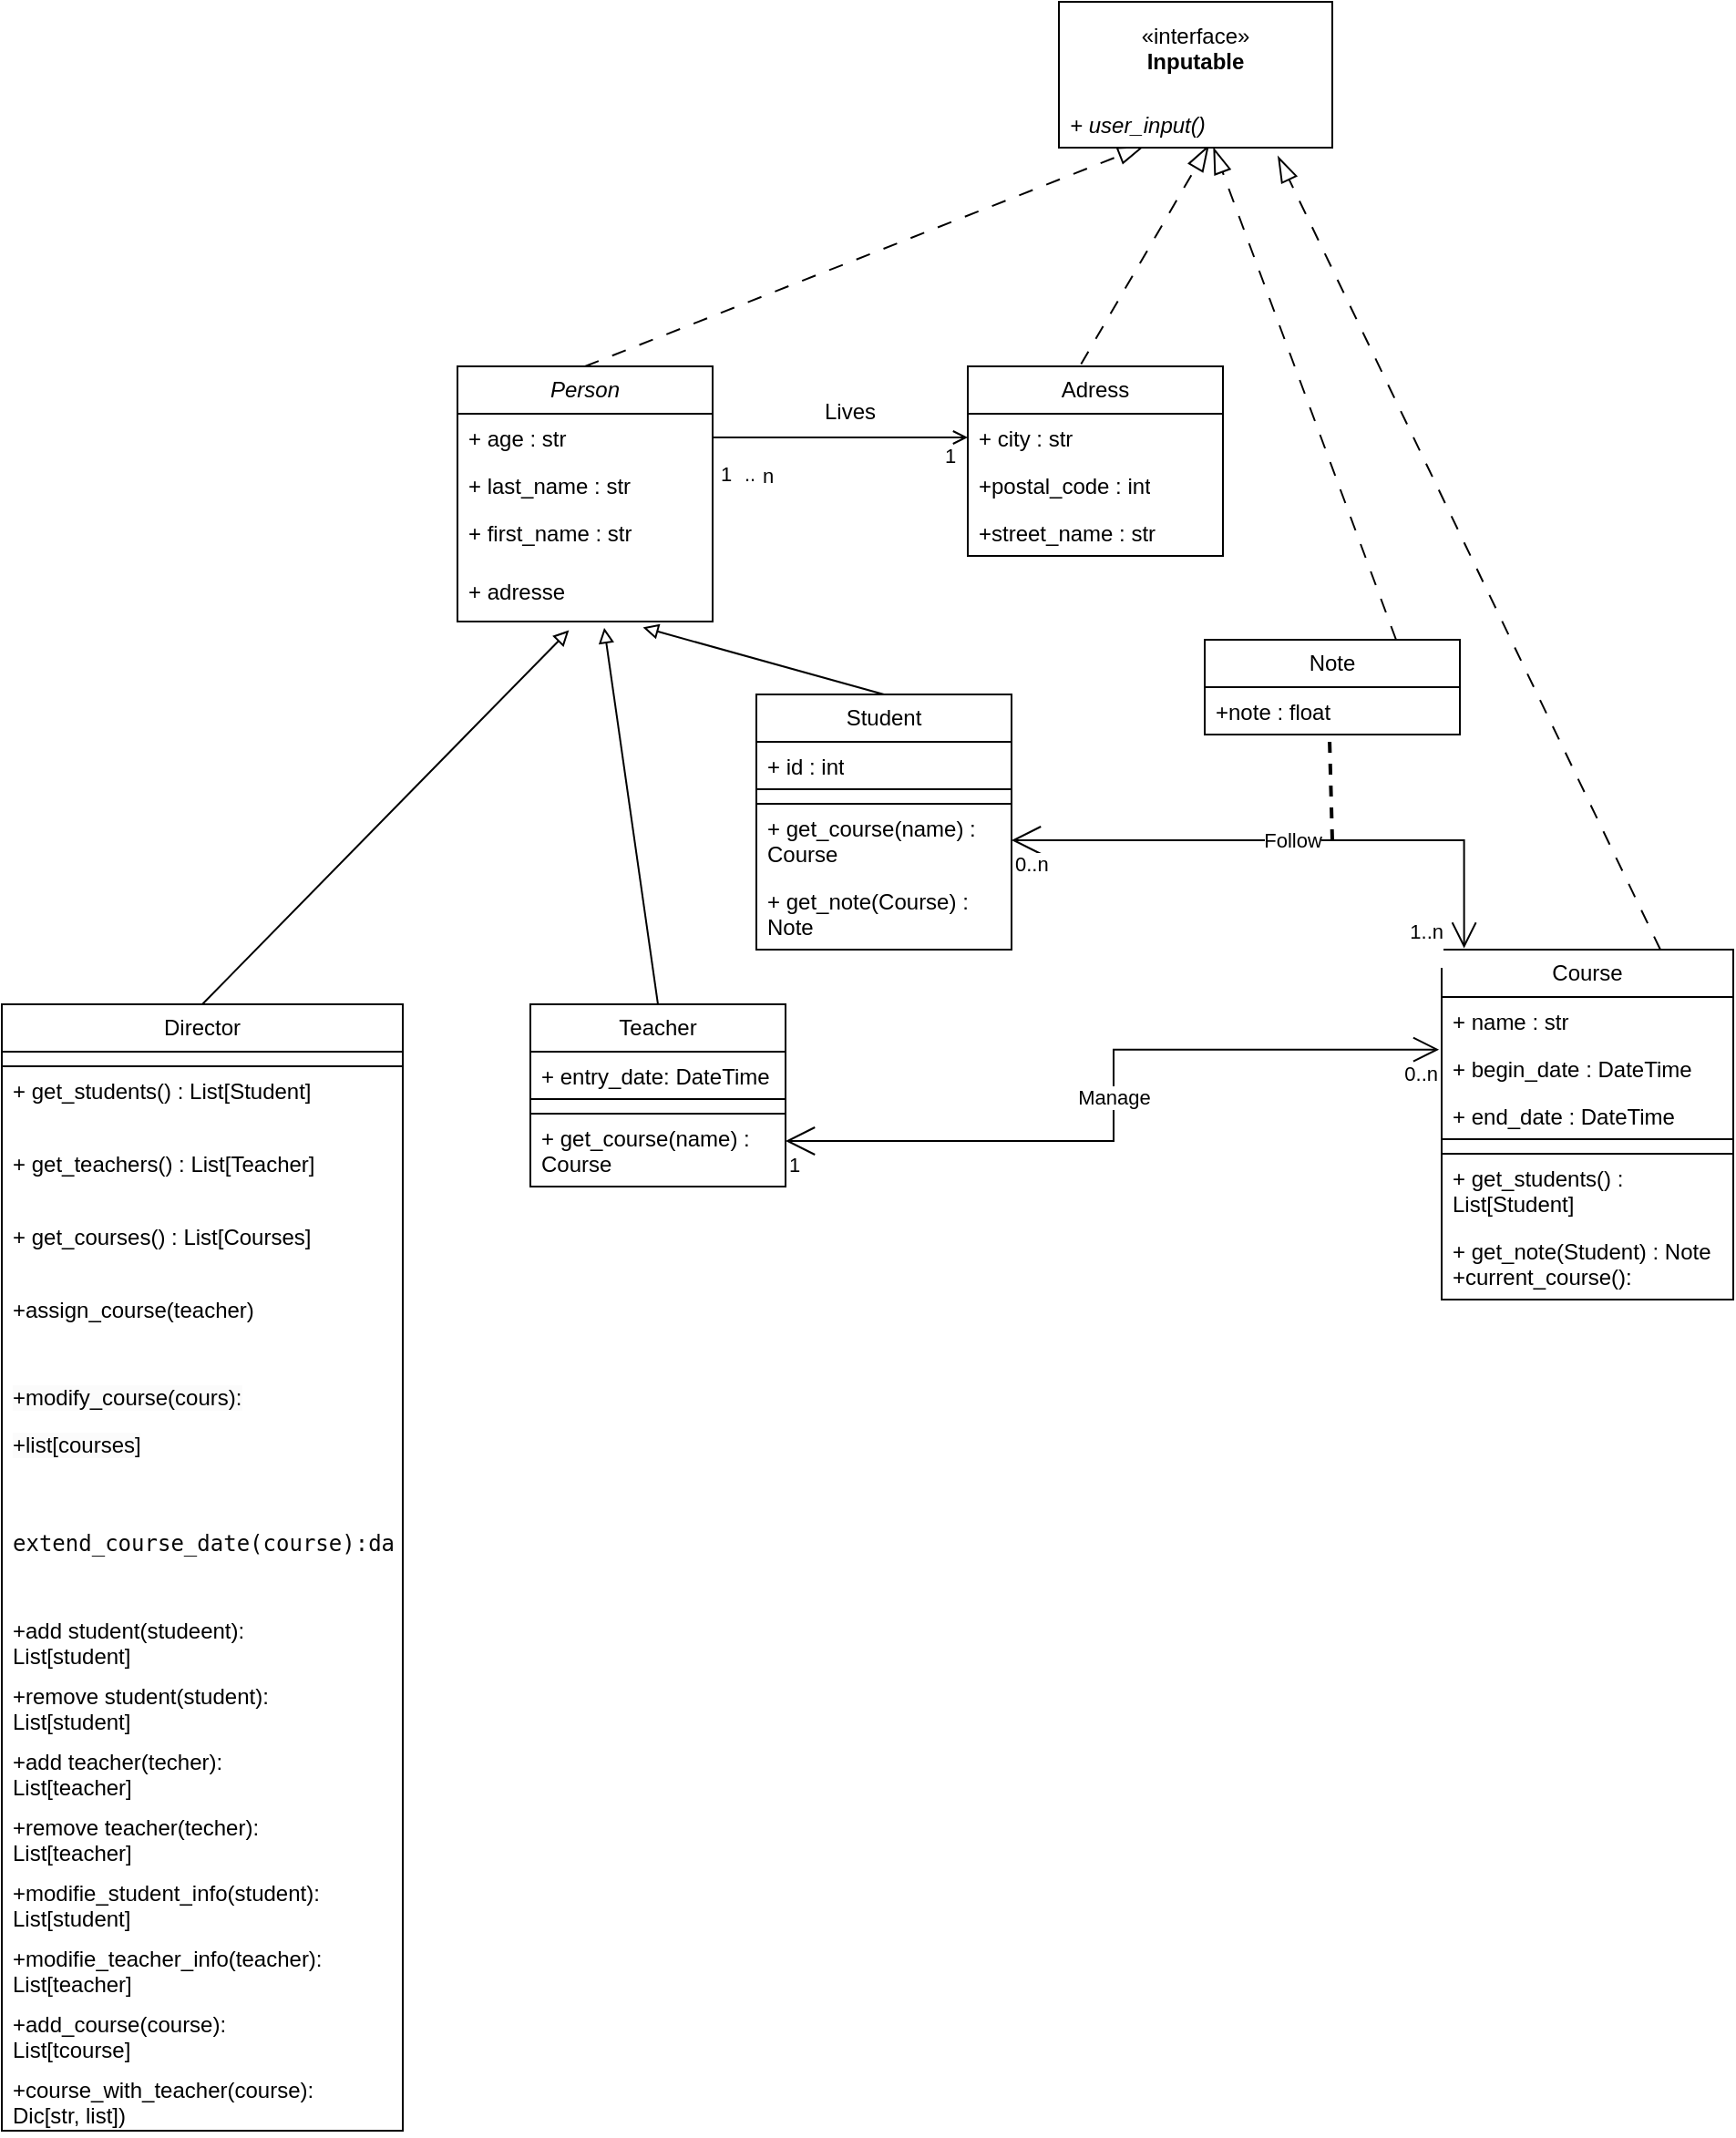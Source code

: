 <mxfile version="24.7.6">
  <diagram name="Page-1" id="5e1hApsxt1_k2KYxcRRe">
    <mxGraphModel dx="1199" dy="425" grid="1" gridSize="10" guides="1" tooltips="1" connect="1" arrows="1" fold="1" page="1" pageScale="1" pageWidth="827" pageHeight="1169" math="0" shadow="0">
      <root>
        <mxCell id="0" />
        <mxCell id="1" parent="0" />
        <mxCell id="mFrYlg1bk1QKZE4jiOjr-52" value="&lt;i&gt;Person&lt;/i&gt;" style="swimlane;fontStyle=0;childLayout=stackLayout;horizontal=1;startSize=26;fillColor=none;horizontalStack=0;resizeParent=1;resizeParentMax=0;resizeLast=0;collapsible=1;marginBottom=0;whiteSpace=wrap;html=1;" parent="1" vertex="1">
          <mxGeometry x="110" y="210" width="140" height="140" as="geometry" />
        </mxCell>
        <mxCell id="mFrYlg1bk1QKZE4jiOjr-53" value="+ age : str" style="text;strokeColor=none;fillColor=none;align=left;verticalAlign=top;spacingLeft=4;spacingRight=4;overflow=hidden;rotatable=0;points=[[0,0.5],[1,0.5]];portConstraint=eastwest;whiteSpace=wrap;html=1;" parent="mFrYlg1bk1QKZE4jiOjr-52" vertex="1">
          <mxGeometry y="26" width="140" height="26" as="geometry" />
        </mxCell>
        <mxCell id="mFrYlg1bk1QKZE4jiOjr-54" value="+ last_name : str" style="text;strokeColor=none;fillColor=none;align=left;verticalAlign=top;spacingLeft=4;spacingRight=4;overflow=hidden;rotatable=0;points=[[0,0.5],[1,0.5]];portConstraint=eastwest;whiteSpace=wrap;html=1;" parent="mFrYlg1bk1QKZE4jiOjr-52" vertex="1">
          <mxGeometry y="52" width="140" height="26" as="geometry" />
        </mxCell>
        <mxCell id="mFrYlg1bk1QKZE4jiOjr-55" value="+ first_name : str" style="text;strokeColor=none;fillColor=none;align=left;verticalAlign=top;spacingLeft=4;spacingRight=4;overflow=hidden;rotatable=0;points=[[0,0.5],[1,0.5]];portConstraint=eastwest;whiteSpace=wrap;html=1;" parent="mFrYlg1bk1QKZE4jiOjr-52" vertex="1">
          <mxGeometry y="78" width="140" height="32" as="geometry" />
        </mxCell>
        <mxCell id="mFrYlg1bk1QKZE4jiOjr-56" value="+ adresse" style="text;strokeColor=none;fillColor=none;align=left;verticalAlign=top;spacingLeft=4;spacingRight=4;overflow=hidden;rotatable=0;points=[[0,0.5],[1,0.5]];portConstraint=eastwest;whiteSpace=wrap;html=1;" parent="mFrYlg1bk1QKZE4jiOjr-52" vertex="1">
          <mxGeometry y="110" width="140" height="30" as="geometry" />
        </mxCell>
        <mxCell id="mFrYlg1bk1QKZE4jiOjr-57" value="&lt;span style=&quot;text-align: left;&quot;&gt;Adress&lt;/span&gt;" style="swimlane;fontStyle=0;childLayout=stackLayout;horizontal=1;startSize=26;fillColor=none;horizontalStack=0;resizeParent=1;resizeParentMax=0;resizeLast=0;collapsible=1;marginBottom=0;whiteSpace=wrap;html=1;" parent="1" vertex="1">
          <mxGeometry x="390" y="210" width="140" height="104" as="geometry" />
        </mxCell>
        <mxCell id="mFrYlg1bk1QKZE4jiOjr-58" value="+ city : str" style="text;strokeColor=none;fillColor=none;align=left;verticalAlign=top;spacingLeft=4;spacingRight=4;overflow=hidden;rotatable=0;points=[[0,0.5],[1,0.5]];portConstraint=eastwest;whiteSpace=wrap;html=1;" parent="mFrYlg1bk1QKZE4jiOjr-57" vertex="1">
          <mxGeometry y="26" width="140" height="26" as="geometry" />
        </mxCell>
        <mxCell id="mFrYlg1bk1QKZE4jiOjr-59" value="+postal_code : int" style="text;strokeColor=none;fillColor=none;align=left;verticalAlign=top;spacingLeft=4;spacingRight=4;overflow=hidden;rotatable=0;points=[[0,0.5],[1,0.5]];portConstraint=eastwest;whiteSpace=wrap;html=1;" parent="mFrYlg1bk1QKZE4jiOjr-57" vertex="1">
          <mxGeometry y="52" width="140" height="26" as="geometry" />
        </mxCell>
        <mxCell id="mFrYlg1bk1QKZE4jiOjr-60" value="+street_name : str" style="text;strokeColor=none;fillColor=none;align=left;verticalAlign=top;spacingLeft=4;spacingRight=4;overflow=hidden;rotatable=0;points=[[0,0.5],[1,0.5]];portConstraint=eastwest;whiteSpace=wrap;html=1;" parent="mFrYlg1bk1QKZE4jiOjr-57" vertex="1">
          <mxGeometry y="78" width="140" height="26" as="geometry" />
        </mxCell>
        <mxCell id="mFrYlg1bk1QKZE4jiOjr-61" value="" style="endArrow=none;endFill=0;html=1;rounded=0;entryX=1;entryY=0.5;entryDx=0;entryDy=0;exitX=0;exitY=0.5;exitDx=0;exitDy=0;startArrow=open;startFill=0;" parent="1" source="mFrYlg1bk1QKZE4jiOjr-58" target="mFrYlg1bk1QKZE4jiOjr-53" edge="1">
          <mxGeometry width="160" relative="1" as="geometry">
            <mxPoint x="390" y="210" as="sourcePoint" />
            <mxPoint x="380" y="240" as="targetPoint" />
          </mxGeometry>
        </mxCell>
        <mxCell id="mFrYlg1bk1QKZE4jiOjr-63" value="n" style="edgeLabel;html=1;align=center;verticalAlign=middle;resizable=0;points=[];" parent="mFrYlg1bk1QKZE4jiOjr-61" vertex="1" connectable="0">
          <mxGeometry x="-0.79" relative="1" as="geometry">
            <mxPoint x="-96" y="21" as="offset" />
          </mxGeometry>
        </mxCell>
        <mxCell id="mFrYlg1bk1QKZE4jiOjr-65" value="1" style="edgeLabel;html=1;align=center;verticalAlign=middle;resizable=0;points=[];" parent="mFrYlg1bk1QKZE4jiOjr-61" vertex="1" connectable="0">
          <mxGeometry x="0.831" relative="1" as="geometry">
            <mxPoint x="-5" y="20" as="offset" />
          </mxGeometry>
        </mxCell>
        <mxCell id="mFrYlg1bk1QKZE4jiOjr-66" value=".." style="edgeLabel;html=1;align=center;verticalAlign=middle;resizable=0;points=[];" parent="mFrYlg1bk1QKZE4jiOjr-61" vertex="1" connectable="0">
          <mxGeometry x="-0.123" y="1" relative="1" as="geometry">
            <mxPoint x="-59" y="19" as="offset" />
          </mxGeometry>
        </mxCell>
        <mxCell id="mFrYlg1bk1QKZE4jiOjr-67" value="1" style="edgeLabel;html=1;align=center;verticalAlign=middle;resizable=0;points=[];" parent="mFrYlg1bk1QKZE4jiOjr-61" vertex="1" connectable="0">
          <mxGeometry x="0.844" y="2" relative="1" as="geometry">
            <mxPoint x="119" y="8" as="offset" />
          </mxGeometry>
        </mxCell>
        <mxCell id="0-rDXfHknbJrmzrThzKK-1" value="Lives" style="text;html=1;align=center;verticalAlign=middle;resizable=0;points=[];autosize=1;strokeColor=none;fillColor=none;" parent="1" vertex="1">
          <mxGeometry x="300" y="220" width="50" height="30" as="geometry" />
        </mxCell>
        <mxCell id="0-rDXfHknbJrmzrThzKK-2" value="Student" style="swimlane;fontStyle=0;childLayout=stackLayout;horizontal=1;startSize=26;fillColor=none;horizontalStack=0;resizeParent=1;resizeParentMax=0;resizeLast=0;collapsible=1;marginBottom=0;whiteSpace=wrap;html=1;" parent="1" vertex="1">
          <mxGeometry x="274" y="390" width="140" height="140" as="geometry">
            <mxRectangle x="270" y="230" width="80" height="30" as="alternateBounds" />
          </mxGeometry>
        </mxCell>
        <mxCell id="0-rDXfHknbJrmzrThzKK-3" value="+ id : int" style="text;strokeColor=none;fillColor=none;align=left;verticalAlign=top;spacingLeft=4;spacingRight=4;overflow=hidden;rotatable=0;points=[[0,0.5],[1,0.5]];portConstraint=eastwest;whiteSpace=wrap;html=1;" parent="0-rDXfHknbJrmzrThzKK-2" vertex="1">
          <mxGeometry y="26" width="140" height="26" as="geometry" />
        </mxCell>
        <mxCell id="10" value="" style="rounded=0;whiteSpace=wrap;html=1;" parent="0-rDXfHknbJrmzrThzKK-2" vertex="1">
          <mxGeometry y="52" width="140" height="8" as="geometry" />
        </mxCell>
        <mxCell id="7" value="+ get_course(name) : Course" style="text;strokeColor=none;fillColor=none;align=left;verticalAlign=top;spacingLeft=4;spacingRight=4;overflow=hidden;rotatable=0;points=[[0,0.5],[1,0.5]];portConstraint=eastwest;whiteSpace=wrap;html=1;" parent="0-rDXfHknbJrmzrThzKK-2" vertex="1">
          <mxGeometry y="60" width="140" height="40" as="geometry" />
        </mxCell>
        <mxCell id="16" value="+ get_note(Course) : Note" style="text;strokeColor=none;fillColor=none;align=left;verticalAlign=top;spacingLeft=4;spacingRight=4;overflow=hidden;rotatable=0;points=[[0,0.5],[1,0.5]];portConstraint=eastwest;whiteSpace=wrap;html=1;" parent="0-rDXfHknbJrmzrThzKK-2" vertex="1">
          <mxGeometry y="100" width="140" height="40" as="geometry" />
        </mxCell>
        <mxCell id="0-rDXfHknbJrmzrThzKK-6" value="" style="endArrow=block;endFill=0;html=1;rounded=0;entryX=0.727;entryY=1.107;entryDx=0;entryDy=0;entryPerimeter=0;exitX=0.5;exitY=0;exitDx=0;exitDy=0;" parent="1" source="0-rDXfHknbJrmzrThzKK-2" target="mFrYlg1bk1QKZE4jiOjr-56" edge="1">
          <mxGeometry width="160" relative="1" as="geometry">
            <mxPoint x="340" y="360" as="sourcePoint" />
            <mxPoint x="370" y="440" as="targetPoint" />
          </mxGeometry>
        </mxCell>
        <mxCell id="0-rDXfHknbJrmzrThzKK-7" value="Teacher" style="swimlane;fontStyle=0;childLayout=stackLayout;horizontal=1;startSize=26;fillColor=none;horizontalStack=0;resizeParent=1;resizeParentMax=0;resizeLast=0;collapsible=1;marginBottom=0;whiteSpace=wrap;html=1;" parent="1" vertex="1">
          <mxGeometry x="150" y="560" width="140" height="100" as="geometry" />
        </mxCell>
        <mxCell id="0-rDXfHknbJrmzrThzKK-13" value="+ entry_date: DateTime" style="text;strokeColor=none;fillColor=none;align=left;verticalAlign=top;spacingLeft=4;spacingRight=4;overflow=hidden;rotatable=0;points=[[0,0.5],[1,0.5]];portConstraint=eastwest;whiteSpace=wrap;html=1;" parent="0-rDXfHknbJrmzrThzKK-7" vertex="1">
          <mxGeometry y="26" width="140" height="26" as="geometry" />
        </mxCell>
        <mxCell id="13" value="" style="rounded=0;whiteSpace=wrap;html=1;" parent="0-rDXfHknbJrmzrThzKK-7" vertex="1">
          <mxGeometry y="52" width="140" height="8" as="geometry" />
        </mxCell>
        <mxCell id="37" value="+ get_course(name) : Course" style="text;strokeColor=none;fillColor=none;align=left;verticalAlign=top;spacingLeft=4;spacingRight=4;overflow=hidden;rotatable=0;points=[[0,0.5],[1,0.5]];portConstraint=eastwest;whiteSpace=wrap;html=1;" parent="0-rDXfHknbJrmzrThzKK-7" vertex="1">
          <mxGeometry y="60" width="140" height="40" as="geometry" />
        </mxCell>
        <mxCell id="0-rDXfHknbJrmzrThzKK-9" value="" style="endArrow=block;endFill=0;html=1;rounded=0;entryX=0.575;entryY=1.116;entryDx=0;entryDy=0;entryPerimeter=0;exitX=0.5;exitY=0;exitDx=0;exitDy=0;" parent="1" source="0-rDXfHknbJrmzrThzKK-7" target="mFrYlg1bk1QKZE4jiOjr-56" edge="1">
          <mxGeometry width="160" relative="1" as="geometry">
            <mxPoint x="217.5" y="439" as="sourcePoint" />
            <mxPoint x="312.5" y="340" as="targetPoint" />
          </mxGeometry>
        </mxCell>
        <mxCell id="0-rDXfHknbJrmzrThzKK-11" value="Director" style="swimlane;fontStyle=0;childLayout=stackLayout;horizontal=1;startSize=26;fillColor=none;horizontalStack=0;resizeParent=1;resizeParentMax=0;resizeLast=0;collapsible=1;marginBottom=0;whiteSpace=wrap;html=1;strokeColor=default;" parent="1" vertex="1">
          <mxGeometry x="-140" y="560" width="220" height="618" as="geometry" />
        </mxCell>
        <mxCell id="18" value="" style="rounded=0;whiteSpace=wrap;html=1;" parent="0-rDXfHknbJrmzrThzKK-11" vertex="1">
          <mxGeometry y="26" width="220" height="8" as="geometry" />
        </mxCell>
        <mxCell id="19" value="+ get_students() : List[Student]" style="text;strokeColor=none;fillColor=none;align=left;verticalAlign=top;spacingLeft=4;spacingRight=4;overflow=hidden;rotatable=0;points=[[0,0.5],[1,0.5]];portConstraint=eastwest;whiteSpace=wrap;html=1;" parent="0-rDXfHknbJrmzrThzKK-11" vertex="1">
          <mxGeometry y="34" width="220" height="40" as="geometry" />
        </mxCell>
        <mxCell id="20" value="+ get_teachers() : List[Teacher]" style="text;strokeColor=none;fillColor=none;align=left;verticalAlign=top;spacingLeft=4;spacingRight=4;overflow=hidden;rotatable=0;points=[[0,0.5],[1,0.5]];portConstraint=eastwest;whiteSpace=wrap;html=1;" parent="0-rDXfHknbJrmzrThzKK-11" vertex="1">
          <mxGeometry y="74" width="220" height="40" as="geometry" />
        </mxCell>
        <mxCell id="21" value="+ get_courses() : List[Courses]" style="text;strokeColor=none;fillColor=none;align=left;verticalAlign=top;spacingLeft=4;spacingRight=4;overflow=hidden;rotatable=0;points=[[0,0.5],[1,0.5]];portConstraint=eastwest;whiteSpace=wrap;html=1;" parent="0-rDXfHknbJrmzrThzKK-11" vertex="1">
          <mxGeometry y="114" width="220" height="40" as="geometry" />
        </mxCell>
        <mxCell id="22" value="+assign_course(teacher)" style="text;strokeColor=none;fillColor=none;align=left;verticalAlign=top;spacingLeft=4;spacingRight=4;overflow=hidden;rotatable=0;points=[[0,0.5],[1,0.5]];portConstraint=eastwest;whiteSpace=wrap;html=1;" parent="0-rDXfHknbJrmzrThzKK-11" vertex="1">
          <mxGeometry y="154" width="220" height="36" as="geometry" />
        </mxCell>
        <mxCell id="SjzigqZIlqn0Um6S3vSX-37" value="&lt;div style=&quot;color: rgb(8, 8, 8); background-color: rgb(255, 255, 255);&quot;&gt;&lt;pre style=&quot;font-family:&#39;JetBrains Mono&#39;,monospace;font-size:9,8pt;&quot;&gt;&lt;span style=&quot;color: rgb(0, 0, 0); font-family: Helvetica; white-space: normal; background-color: rgb(251, 251, 251);&quot;&gt;+modify_course(cours):&lt;/span&gt;&lt;br&gt;&lt;/pre&gt;&lt;pre style=&quot;font-family:&#39;JetBrains Mono&#39;,monospace;font-size:9,8pt;&quot;&gt;&lt;span style=&quot;color: rgb(0, 0, 0); font-family: Helvetica; white-space: normal; background-color: rgb(251, 251, 251);&quot;&gt;+list[courses]&lt;/span&gt;&lt;br&gt;&lt;/pre&gt;&lt;/div&gt;" style="text;strokeColor=none;fillColor=none;align=left;verticalAlign=top;spacingLeft=4;spacingRight=4;overflow=hidden;rotatable=0;points=[[0,0.5],[1,0.5]];portConstraint=eastwest;whiteSpace=wrap;html=1;" parent="0-rDXfHknbJrmzrThzKK-11" vertex="1">
          <mxGeometry y="190" width="220" height="80" as="geometry" />
        </mxCell>
        <mxCell id="SjzigqZIlqn0Um6S3vSX-38" value="&lt;div style=&quot;color: rgb(8, 8, 8);&quot;&gt;&lt;pre style=&quot;background-color: rgb(255, 255, 255); font-family: &amp;quot;JetBrains Mono&amp;quot;, monospace;&quot;&gt;extend_course_date(course):date&lt;/pre&gt;&lt;/div&gt;" style="text;strokeColor=none;fillColor=none;align=left;verticalAlign=top;spacingLeft=4;spacingRight=4;overflow=hidden;rotatable=0;points=[[0,0.5],[1,0.5]];portConstraint=eastwest;whiteSpace=wrap;html=1;" parent="0-rDXfHknbJrmzrThzKK-11" vertex="1">
          <mxGeometry y="270" width="220" height="60" as="geometry" />
        </mxCell>
        <mxCell id="weaDEV8ENetCzNVKxgwO-38" value="+add student(studeent):&lt;div&gt;List[student]&lt;/div&gt;" style="text;strokeColor=none;fillColor=none;align=left;verticalAlign=top;spacingLeft=4;spacingRight=4;overflow=hidden;rotatable=0;points=[[0,0.5],[1,0.5]];portConstraint=eastwest;whiteSpace=wrap;html=1;" vertex="1" parent="0-rDXfHknbJrmzrThzKK-11">
          <mxGeometry y="330" width="220" height="36" as="geometry" />
        </mxCell>
        <mxCell id="SjzigqZIlqn0Um6S3vSX-39" value="+remove student(student):&lt;div&gt;List[student]&lt;/div&gt;" style="text;strokeColor=none;fillColor=none;align=left;verticalAlign=top;spacingLeft=4;spacingRight=4;overflow=hidden;rotatable=0;points=[[0,0.5],[1,0.5]];portConstraint=eastwest;whiteSpace=wrap;html=1;" parent="0-rDXfHknbJrmzrThzKK-11" vertex="1">
          <mxGeometry y="366" width="220" height="36" as="geometry" />
        </mxCell>
        <mxCell id="weaDEV8ENetCzNVKxgwO-39" value="+add teacher(techer):&lt;div&gt;List[teacher]&lt;/div&gt;" style="text;strokeColor=none;fillColor=none;align=left;verticalAlign=top;spacingLeft=4;spacingRight=4;overflow=hidden;rotatable=0;points=[[0,0.5],[1,0.5]];portConstraint=eastwest;whiteSpace=wrap;html=1;" vertex="1" parent="0-rDXfHknbJrmzrThzKK-11">
          <mxGeometry y="402" width="220" height="36" as="geometry" />
        </mxCell>
        <mxCell id="weaDEV8ENetCzNVKxgwO-40" value="+remove teacher(techer):&lt;div&gt;List[teacher]&lt;/div&gt;" style="text;strokeColor=none;fillColor=none;align=left;verticalAlign=top;spacingLeft=4;spacingRight=4;overflow=hidden;rotatable=0;points=[[0,0.5],[1,0.5]];portConstraint=eastwest;whiteSpace=wrap;html=1;" vertex="1" parent="0-rDXfHknbJrmzrThzKK-11">
          <mxGeometry y="438" width="220" height="36" as="geometry" />
        </mxCell>
        <mxCell id="weaDEV8ENetCzNVKxgwO-41" value="+modifie_student_info(student):&lt;div&gt;List[student]&lt;/div&gt;" style="text;strokeColor=none;fillColor=none;align=left;verticalAlign=top;spacingLeft=4;spacingRight=4;overflow=hidden;rotatable=0;points=[[0,0.5],[1,0.5]];portConstraint=eastwest;whiteSpace=wrap;html=1;" vertex="1" parent="0-rDXfHknbJrmzrThzKK-11">
          <mxGeometry y="474" width="220" height="36" as="geometry" />
        </mxCell>
        <mxCell id="weaDEV8ENetCzNVKxgwO-42" value="+modifie_teacher_info(teacher):&lt;div&gt;List[teacher]&lt;/div&gt;" style="text;strokeColor=none;fillColor=none;align=left;verticalAlign=top;spacingLeft=4;spacingRight=4;overflow=hidden;rotatable=0;points=[[0,0.5],[1,0.5]];portConstraint=eastwest;whiteSpace=wrap;html=1;" vertex="1" parent="0-rDXfHknbJrmzrThzKK-11">
          <mxGeometry y="510" width="220" height="36" as="geometry" />
        </mxCell>
        <mxCell id="weaDEV8ENetCzNVKxgwO-43" value="+add_course(course):&lt;div&gt;List[tcourse]&lt;/div&gt;" style="text;strokeColor=none;fillColor=none;align=left;verticalAlign=top;spacingLeft=4;spacingRight=4;overflow=hidden;rotatable=0;points=[[0,0.5],[1,0.5]];portConstraint=eastwest;whiteSpace=wrap;html=1;" vertex="1" parent="0-rDXfHknbJrmzrThzKK-11">
          <mxGeometry y="546" width="220" height="36" as="geometry" />
        </mxCell>
        <mxCell id="weaDEV8ENetCzNVKxgwO-44" value="+course_with_teacher(course):&lt;div&gt;Dic[str, list])&lt;/div&gt;" style="text;strokeColor=none;fillColor=none;align=left;verticalAlign=top;spacingLeft=4;spacingRight=4;overflow=hidden;rotatable=0;points=[[0,0.5],[1,0.5]];portConstraint=eastwest;whiteSpace=wrap;html=1;" vertex="1" parent="0-rDXfHknbJrmzrThzKK-11">
          <mxGeometry y="582" width="220" height="36" as="geometry" />
        </mxCell>
        <mxCell id="0-rDXfHknbJrmzrThzKK-12" value="" style="endArrow=block;endFill=0;html=1;rounded=0;entryX=0.437;entryY=1.16;entryDx=0;entryDy=0;entryPerimeter=0;exitX=0.5;exitY=0;exitDx=0;exitDy=0;" parent="1" source="0-rDXfHknbJrmzrThzKK-11" target="mFrYlg1bk1QKZE4jiOjr-56" edge="1">
          <mxGeometry width="160" relative="1" as="geometry">
            <mxPoint x="315" y="460" as="sourcePoint" />
            <mxPoint x="240" y="363" as="targetPoint" />
          </mxGeometry>
        </mxCell>
        <mxCell id="0-rDXfHknbJrmzrThzKK-14" value="Course" style="swimlane;fontStyle=0;childLayout=stackLayout;horizontal=1;startSize=26;fillColor=none;horizontalStack=0;resizeParent=1;resizeParentMax=0;resizeLast=0;collapsible=1;marginBottom=0;whiteSpace=wrap;html=1;" parent="1" vertex="1">
          <mxGeometry x="650" y="530" width="160" height="192" as="geometry" />
        </mxCell>
        <mxCell id="0-rDXfHknbJrmzrThzKK-15" value="+ name : str" style="text;strokeColor=none;fillColor=none;align=left;verticalAlign=top;spacingLeft=4;spacingRight=4;overflow=hidden;rotatable=0;points=[[0,0.5],[1,0.5]];portConstraint=eastwest;whiteSpace=wrap;html=1;" parent="0-rDXfHknbJrmzrThzKK-14" vertex="1">
          <mxGeometry y="26" width="160" height="26" as="geometry" />
        </mxCell>
        <mxCell id="0-rDXfHknbJrmzrThzKK-16" value="+ begin_date : DateTime" style="text;strokeColor=none;fillColor=none;align=left;verticalAlign=top;spacingLeft=4;spacingRight=4;overflow=hidden;rotatable=0;points=[[0,0.5],[1,0.5]];portConstraint=eastwest;whiteSpace=wrap;html=1;" parent="0-rDXfHknbJrmzrThzKK-14" vertex="1">
          <mxGeometry y="52" width="160" height="26" as="geometry" />
        </mxCell>
        <mxCell id="0-rDXfHknbJrmzrThzKK-17" value="+ end_date : DateTime" style="text;strokeColor=none;fillColor=none;align=left;verticalAlign=top;spacingLeft=4;spacingRight=4;overflow=hidden;rotatable=0;points=[[0,0.5],[1,0.5]];portConstraint=eastwest;whiteSpace=wrap;html=1;" parent="0-rDXfHknbJrmzrThzKK-14" vertex="1">
          <mxGeometry y="78" width="160" height="26" as="geometry" />
        </mxCell>
        <mxCell id="34" value="" style="rounded=0;whiteSpace=wrap;html=1;" parent="0-rDXfHknbJrmzrThzKK-14" vertex="1">
          <mxGeometry y="104" width="160" height="8" as="geometry" />
        </mxCell>
        <mxCell id="35" value="+ get_students() : List[Student]" style="text;strokeColor=none;fillColor=none;align=left;verticalAlign=top;spacingLeft=4;spacingRight=4;overflow=hidden;rotatable=0;points=[[0,0.5],[1,0.5]];portConstraint=eastwest;whiteSpace=wrap;html=1;" parent="0-rDXfHknbJrmzrThzKK-14" vertex="1">
          <mxGeometry y="112" width="160" height="40" as="geometry" />
        </mxCell>
        <mxCell id="36" value="+ get_note(Student) : Note&lt;div&gt;+current_course():&lt;span style=&quot;background-color: rgb(252, 244, 212); font-family: &amp;quot;JetBrains Mono&amp;quot;, monospace; color: rgb(8, 8, 8);&quot;&gt;&lt;br&gt;&lt;/span&gt;&lt;/div&gt;" style="text;strokeColor=none;fillColor=none;align=left;verticalAlign=top;spacingLeft=4;spacingRight=4;overflow=hidden;rotatable=0;points=[[0,0.5],[1,0.5]];portConstraint=eastwest;whiteSpace=wrap;html=1;" parent="0-rDXfHknbJrmzrThzKK-14" vertex="1">
          <mxGeometry y="152" width="160" height="40" as="geometry" />
        </mxCell>
        <mxCell id="0-rDXfHknbJrmzrThzKK-18" value="Note" style="swimlane;fontStyle=0;childLayout=stackLayout;horizontal=1;startSize=26;fillColor=none;horizontalStack=0;resizeParent=1;resizeParentMax=0;resizeLast=0;collapsible=1;marginBottom=0;whiteSpace=wrap;html=1;" parent="1" vertex="1">
          <mxGeometry x="520" y="360" width="140" height="52" as="geometry" />
        </mxCell>
        <mxCell id="0-rDXfHknbJrmzrThzKK-19" value="+note : float" style="text;strokeColor=none;fillColor=none;align=left;verticalAlign=top;spacingLeft=4;spacingRight=4;overflow=hidden;rotatable=0;points=[[0,0.5],[1,0.5]];portConstraint=eastwest;whiteSpace=wrap;html=1;" parent="0-rDXfHknbJrmzrThzKK-18" vertex="1">
          <mxGeometry y="26" width="140" height="26" as="geometry" />
        </mxCell>
        <mxCell id="0-rDXfHknbJrmzrThzKK-23" value="Manage" style="endArrow=open;html=1;endSize=12;startArrow=open;startSize=14;startFill=0;edgeStyle=orthogonalEdgeStyle;rounded=0;exitX=1;exitY=0.75;exitDx=0;exitDy=0;entryX=-0.009;entryY=0.11;entryDx=0;entryDy=0;entryPerimeter=0;" parent="1" source="0-rDXfHknbJrmzrThzKK-7" target="0-rDXfHknbJrmzrThzKK-16" edge="1">
          <mxGeometry relative="1" as="geometry">
            <mxPoint x="310" y="500" as="sourcePoint" />
            <mxPoint x="470" y="500" as="targetPoint" />
          </mxGeometry>
        </mxCell>
        <mxCell id="0-rDXfHknbJrmzrThzKK-24" value="1" style="edgeLabel;resizable=0;html=1;align=left;verticalAlign=top;" parent="0-rDXfHknbJrmzrThzKK-23" connectable="0" vertex="1">
          <mxGeometry x="-1" relative="1" as="geometry" />
        </mxCell>
        <mxCell id="0-rDXfHknbJrmzrThzKK-25" value="0..n" style="edgeLabel;resizable=0;html=1;align=right;verticalAlign=top;" parent="0-rDXfHknbJrmzrThzKK-23" connectable="0" vertex="1">
          <mxGeometry x="1" relative="1" as="geometry" />
        </mxCell>
        <mxCell id="0-rDXfHknbJrmzrThzKK-31" value="Follow" style="endArrow=open;html=1;endSize=12;startArrow=open;startSize=14;startFill=0;edgeStyle=orthogonalEdgeStyle;rounded=0;entryX=0.077;entryY=-0.004;entryDx=0;entryDy=0;entryPerimeter=0;exitX=1;exitY=0.5;exitDx=0;exitDy=0;" parent="1" source="7" target="0-rDXfHknbJrmzrThzKK-14" edge="1">
          <mxGeometry relative="1" as="geometry">
            <mxPoint x="430" y="410" as="sourcePoint" />
            <mxPoint x="570" y="480" as="targetPoint" />
          </mxGeometry>
        </mxCell>
        <mxCell id="0-rDXfHknbJrmzrThzKK-32" value="0..n" style="edgeLabel;resizable=0;html=1;align=left;verticalAlign=top;" parent="0-rDXfHknbJrmzrThzKK-31" connectable="0" vertex="1">
          <mxGeometry x="-1" relative="1" as="geometry" />
        </mxCell>
        <mxCell id="0-rDXfHknbJrmzrThzKK-33" value="&lt;div&gt;1..n&lt;/div&gt;&lt;div&gt;&lt;br&gt;&lt;/div&gt;" style="edgeLabel;resizable=0;html=1;align=right;verticalAlign=top;" parent="0-rDXfHknbJrmzrThzKK-31" connectable="0" vertex="1">
          <mxGeometry x="1" relative="1" as="geometry">
            <mxPoint x="-11" y="-22" as="offset" />
          </mxGeometry>
        </mxCell>
        <mxCell id="24" value="" style="endArrow=none;dashed=1;html=1;strokeWidth=2;rounded=0;entryX=0.489;entryY=1.046;entryDx=0;entryDy=0;entryPerimeter=0;" parent="1" target="0-rDXfHknbJrmzrThzKK-19" edge="1">
          <mxGeometry width="50" height="50" relative="1" as="geometry">
            <mxPoint x="590" y="470" as="sourcePoint" />
            <mxPoint x="520" y="440" as="targetPoint" />
          </mxGeometry>
        </mxCell>
        <mxCell id="29" value="" style="endArrow=blockThin;endFill=0;endSize=12;html=1;rounded=0;exitX=0.5;exitY=0;exitDx=0;exitDy=0;entryX=0.292;entryY=0.968;entryDx=0;entryDy=0;entryPerimeter=0;dashed=1;dashPattern=8 8;" parent="1" source="mFrYlg1bk1QKZE4jiOjr-52" target="28" edge="1">
          <mxGeometry width="160" relative="1" as="geometry">
            <mxPoint x="320" y="210" as="sourcePoint" />
            <mxPoint x="480" y="210" as="targetPoint" />
          </mxGeometry>
        </mxCell>
        <mxCell id="30" value="" style="endArrow=blockThin;endFill=0;endSize=12;html=1;rounded=0;exitX=0.444;exitY=-0.012;exitDx=0;exitDy=0;entryX=0.514;entryY=0.95;entryDx=0;entryDy=0;entryPerimeter=0;exitPerimeter=0;dashed=1;dashPattern=8 8;" parent="1" source="mFrYlg1bk1QKZE4jiOjr-57" target="28" edge="1">
          <mxGeometry width="160" relative="1" as="geometry">
            <mxPoint x="283" y="231" as="sourcePoint" />
            <mxPoint x="414" y="90" as="targetPoint" />
          </mxGeometry>
        </mxCell>
        <mxCell id="31" value="" style="endArrow=blockThin;endFill=0;endSize=12;html=1;rounded=0;exitX=0.75;exitY=0;exitDx=0;exitDy=0;dashed=1;dashPattern=8 8;" parent="1" source="0-rDXfHknbJrmzrThzKK-18" target="28" edge="1">
          <mxGeometry width="160" relative="1" as="geometry">
            <mxPoint x="656" y="240" as="sourcePoint" />
            <mxPoint x="550" y="100" as="targetPoint" />
          </mxGeometry>
        </mxCell>
        <mxCell id="32" value="" style="endArrow=blockThin;endFill=0;endSize=12;html=1;rounded=0;exitX=0.75;exitY=0;exitDx=0;exitDy=0;entryX=0.751;entryY=1.181;entryDx=0;entryDy=0;entryPerimeter=0;dashed=1;dashPattern=8 8;" parent="1" source="0-rDXfHknbJrmzrThzKK-14" target="28" edge="1">
          <mxGeometry width="160" relative="1" as="geometry">
            <mxPoint x="809" y="510" as="sourcePoint" />
            <mxPoint x="670" y="230" as="targetPoint" />
          </mxGeometry>
        </mxCell>
        <mxCell id="33" value="«interface»&lt;br&gt;&lt;b&gt;Inputable&lt;br&gt;&lt;br&gt;&lt;br&gt;&lt;/b&gt;" style="html=1;whiteSpace=wrap;" parent="1" vertex="1">
          <mxGeometry x="440" y="10" width="150" height="80" as="geometry" />
        </mxCell>
        <mxCell id="28" value="&lt;i&gt;+ user_input()&lt;/i&gt;" style="text;strokeColor=none;fillColor=none;align=left;verticalAlign=top;spacingLeft=4;spacingRight=4;overflow=hidden;rotatable=0;points=[[0,0.5],[1,0.5]];portConstraint=eastwest;whiteSpace=wrap;html=1;" parent="1" vertex="1">
          <mxGeometry x="440" y="64" width="160" height="26" as="geometry" />
        </mxCell>
        <mxCell id="81xMcjO7hVpdxoCYTjmN-37" value="&lt;pre style=&quot;forced-color-adjust: none; color: rgb(8, 8, 8); font-size: 12px; font-style: normal; font-variant-ligatures: normal; font-variant-caps: normal; font-weight: 400; letter-spacing: normal; orphans: 2; text-align: left; text-indent: 0px; text-transform: none; widows: 2; word-spacing: 0px; -webkit-text-stroke-width: 0px; text-decoration-thickness: initial; text-decoration-style: initial; text-decoration-color: initial; font-family: &amp;quot;JetBrains Mono&amp;quot;, monospace;&quot;&gt;&lt;br&gt;&lt;/pre&gt;" style="text;whiteSpace=wrap;html=1;" parent="1" vertex="1">
          <mxGeometry x="240" y="810" width="180" height="80" as="geometry" />
        </mxCell>
      </root>
    </mxGraphModel>
  </diagram>
</mxfile>
